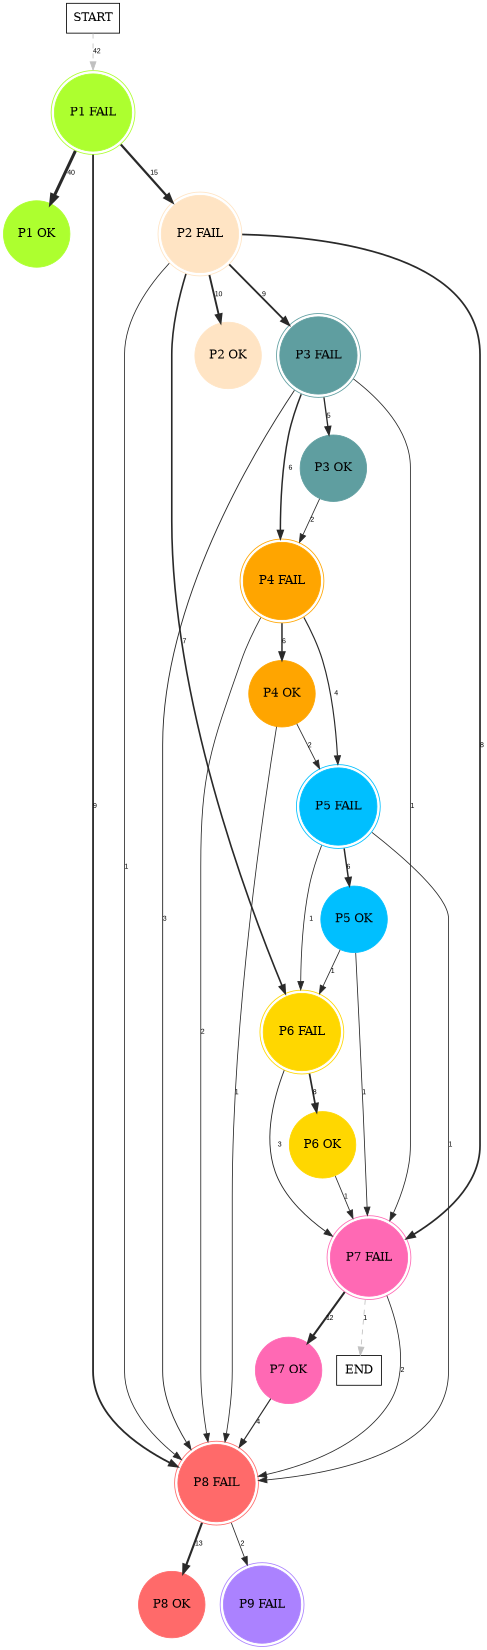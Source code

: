 digraph graphname {
	dpi = 150
	size="16,11!";
	margin = 0;
"P1 FAIL" [shape=circle, color=greenyellow, peripheries=2, style=filled]"P1 OK" [shape=circle, color=greenyellow, style=filled]"P2 FAIL" [shape=circle, color=bisque, peripheries=2, style=filled]"P3 FAIL" [shape=circle, color=cadetblue, peripheries=2, style=filled]"P3 OK" [shape=circle, color=cadetblue, style=filled]"P2 OK" [shape=circle, color=bisque, style=filled]"P4 FAIL" [shape=circle, color=orange, peripheries=2, style=filled]"P5 FAIL" [shape=circle, color=deepskyblue, peripheries=2, style=filled]"P5 OK" [shape=circle, color=deepskyblue, style=filled]"P4 OK" [shape=circle, color=orange, style=filled]"P6 FAIL" [shape=circle, color=gold, peripheries=2, style=filled]"P6 OK" [shape=circle, color=gold, style=filled]"P7 FAIL" [shape=circle, color=hotpink, peripheries=2, style=filled]"P8 FAIL" [shape=circle, color=indianred1, peripheries=2, style=filled]"P7 OK" [shape=circle, color=hotpink, style=filled]"P8 OK" [shape=circle, color=indianred1, style=filled]"P9 FAIL" [shape=circle, color=mediumpurple1, peripheries=2, style=filled]"START" [shape=box, fillcolor=white, style=filled, color=black]"END" [shape=box, fillcolor=white, style=filled, color=black]"P1 FAIL" -> "P1 OK" [ color=grey16 penwidth = "3.6888794541139363"label ="40" labelfloat=false fontname="Arial" fontsize=8]
"P1 FAIL" -> "P2 FAIL" [ color=grey16 penwidth = "2.70805020110221"label ="15" labelfloat=false fontname="Arial" fontsize=8]
"P1 FAIL" -> "P8 FAIL" [ color=grey16 penwidth = "2.1972245773362196"label ="9" labelfloat=false fontname="Arial" fontsize=8]
"P2 FAIL" -> "P3 FAIL" [ color=grey16 penwidth = "2.1972245773362196"label ="9" labelfloat=false fontname="Arial" fontsize=8]
"P2 FAIL" -> "P2 OK" [ color=grey16 penwidth = "2.302585092994046"label ="10" labelfloat=false fontname="Arial" fontsize=8]
"P2 FAIL" -> "P6 FAIL" [ color=grey16 penwidth = "1.9459101490553132"label ="7" labelfloat=false fontname="Arial" fontsize=8]
"P2 FAIL" -> "P7 FAIL" [ color=grey16 penwidth = "2.0794415416798357"label ="8" labelfloat=false fontname="Arial" fontsize=8]
"P2 FAIL" -> "P8 FAIL" [ color=grey16 penwidth = "1"label ="1" labelfloat=false fontname="Arial" fontsize=8]
"P3 FAIL" -> "P3 OK" [ color=grey16 penwidth = "1.6094379124341003"label ="5" labelfloat=false fontname="Arial" fontsize=8]
"P3 FAIL" -> "P4 FAIL" [ color=grey16 penwidth = "1.791759469228055"label ="6" labelfloat=false fontname="Arial" fontsize=8]
"P3 FAIL" -> "P7 FAIL" [ color=grey16 penwidth = "1"label ="1" labelfloat=false fontname="Arial" fontsize=8]
"P3 FAIL" -> "P8 FAIL" [ color=grey16 penwidth = "1.0986122886681098"label ="3" labelfloat=false fontname="Arial" fontsize=8]
"P3 OK" -> "P4 FAIL" [ color=grey16 penwidth = "1"label ="2" labelfloat=false fontname="Arial" fontsize=8]
"P4 FAIL" -> "P5 FAIL" [ color=grey16 penwidth = "1.3862943611198906"label ="4" labelfloat=false fontname="Arial" fontsize=8]
"P4 FAIL" -> "P4 OK" [ color=grey16 penwidth = "1.791759469228055"label ="6" labelfloat=false fontname="Arial" fontsize=8]
"P4 FAIL" -> "P8 FAIL" [ color=grey16 penwidth = "1"label ="2" labelfloat=false fontname="Arial" fontsize=8]
"P5 FAIL" -> "P5 OK" [ color=grey16 penwidth = "1.791759469228055"label ="6" labelfloat=false fontname="Arial" fontsize=8]
"P5 FAIL" -> "P6 FAIL" [ color=grey16 penwidth = "1"label ="1" labelfloat=false fontname="Arial" fontsize=8]
"P5 FAIL" -> "P8 FAIL" [ color=grey16 penwidth = "1"label ="1" labelfloat=false fontname="Arial" fontsize=8]
"P5 OK" -> "P6 FAIL" [ color=grey16 penwidth = "1"label ="1" labelfloat=false fontname="Arial" fontsize=8]
"P5 OK" -> "P7 FAIL" [ color=grey16 penwidth = "1"label ="1" labelfloat=false fontname="Arial" fontsize=8]
"P4 OK" -> "P5 FAIL" [ color=grey16 penwidth = "1"label ="2" labelfloat=false fontname="Arial" fontsize=8]
"P4 OK" -> "P8 FAIL" [ color=grey16 penwidth = "1"label ="1" labelfloat=false fontname="Arial" fontsize=8]
"P6 FAIL" -> "P6 OK" [ color=grey16 penwidth = "2.0794415416798357"label ="8" labelfloat=false fontname="Arial" fontsize=8]
"P6 FAIL" -> "P7 FAIL" [ color=grey16 penwidth = "1.0986122886681098"label ="3" labelfloat=false fontname="Arial" fontsize=8]
"P6 OK" -> "P7 FAIL" [ color=grey16 penwidth = "1"label ="1" labelfloat=false fontname="Arial" fontsize=8]
"P7 FAIL" -> "P8 FAIL" [ color=grey16 penwidth = "1"label ="2" labelfloat=false fontname="Arial" fontsize=8]
"P7 FAIL" -> "P7 OK" [ color=grey16 penwidth = "2.4849066497880004"label ="12" labelfloat=false fontname="Arial" fontsize=8]
"P7 FAIL" -> "END" [ style = dashed color=grey label ="1" labelfloat=false fontname="Arial" fontsize=8]
"P8 FAIL" -> "P8 OK" [ color=grey16 penwidth = "2.5649493574615367"label ="13" labelfloat=false fontname="Arial" fontsize=8]
"P8 FAIL" -> "P9 FAIL" [ color=grey16 penwidth = "1"label ="2" labelfloat=false fontname="Arial" fontsize=8]
"P7 OK" -> "P8 FAIL" [ color=grey16 penwidth = "1.3862943611198906"label ="4" labelfloat=false fontname="Arial" fontsize=8]
"START" -> "P1 FAIL" [ style = dashed color=grey label ="42" labelfloat=false fontname="Arial" fontsize=8]
}
